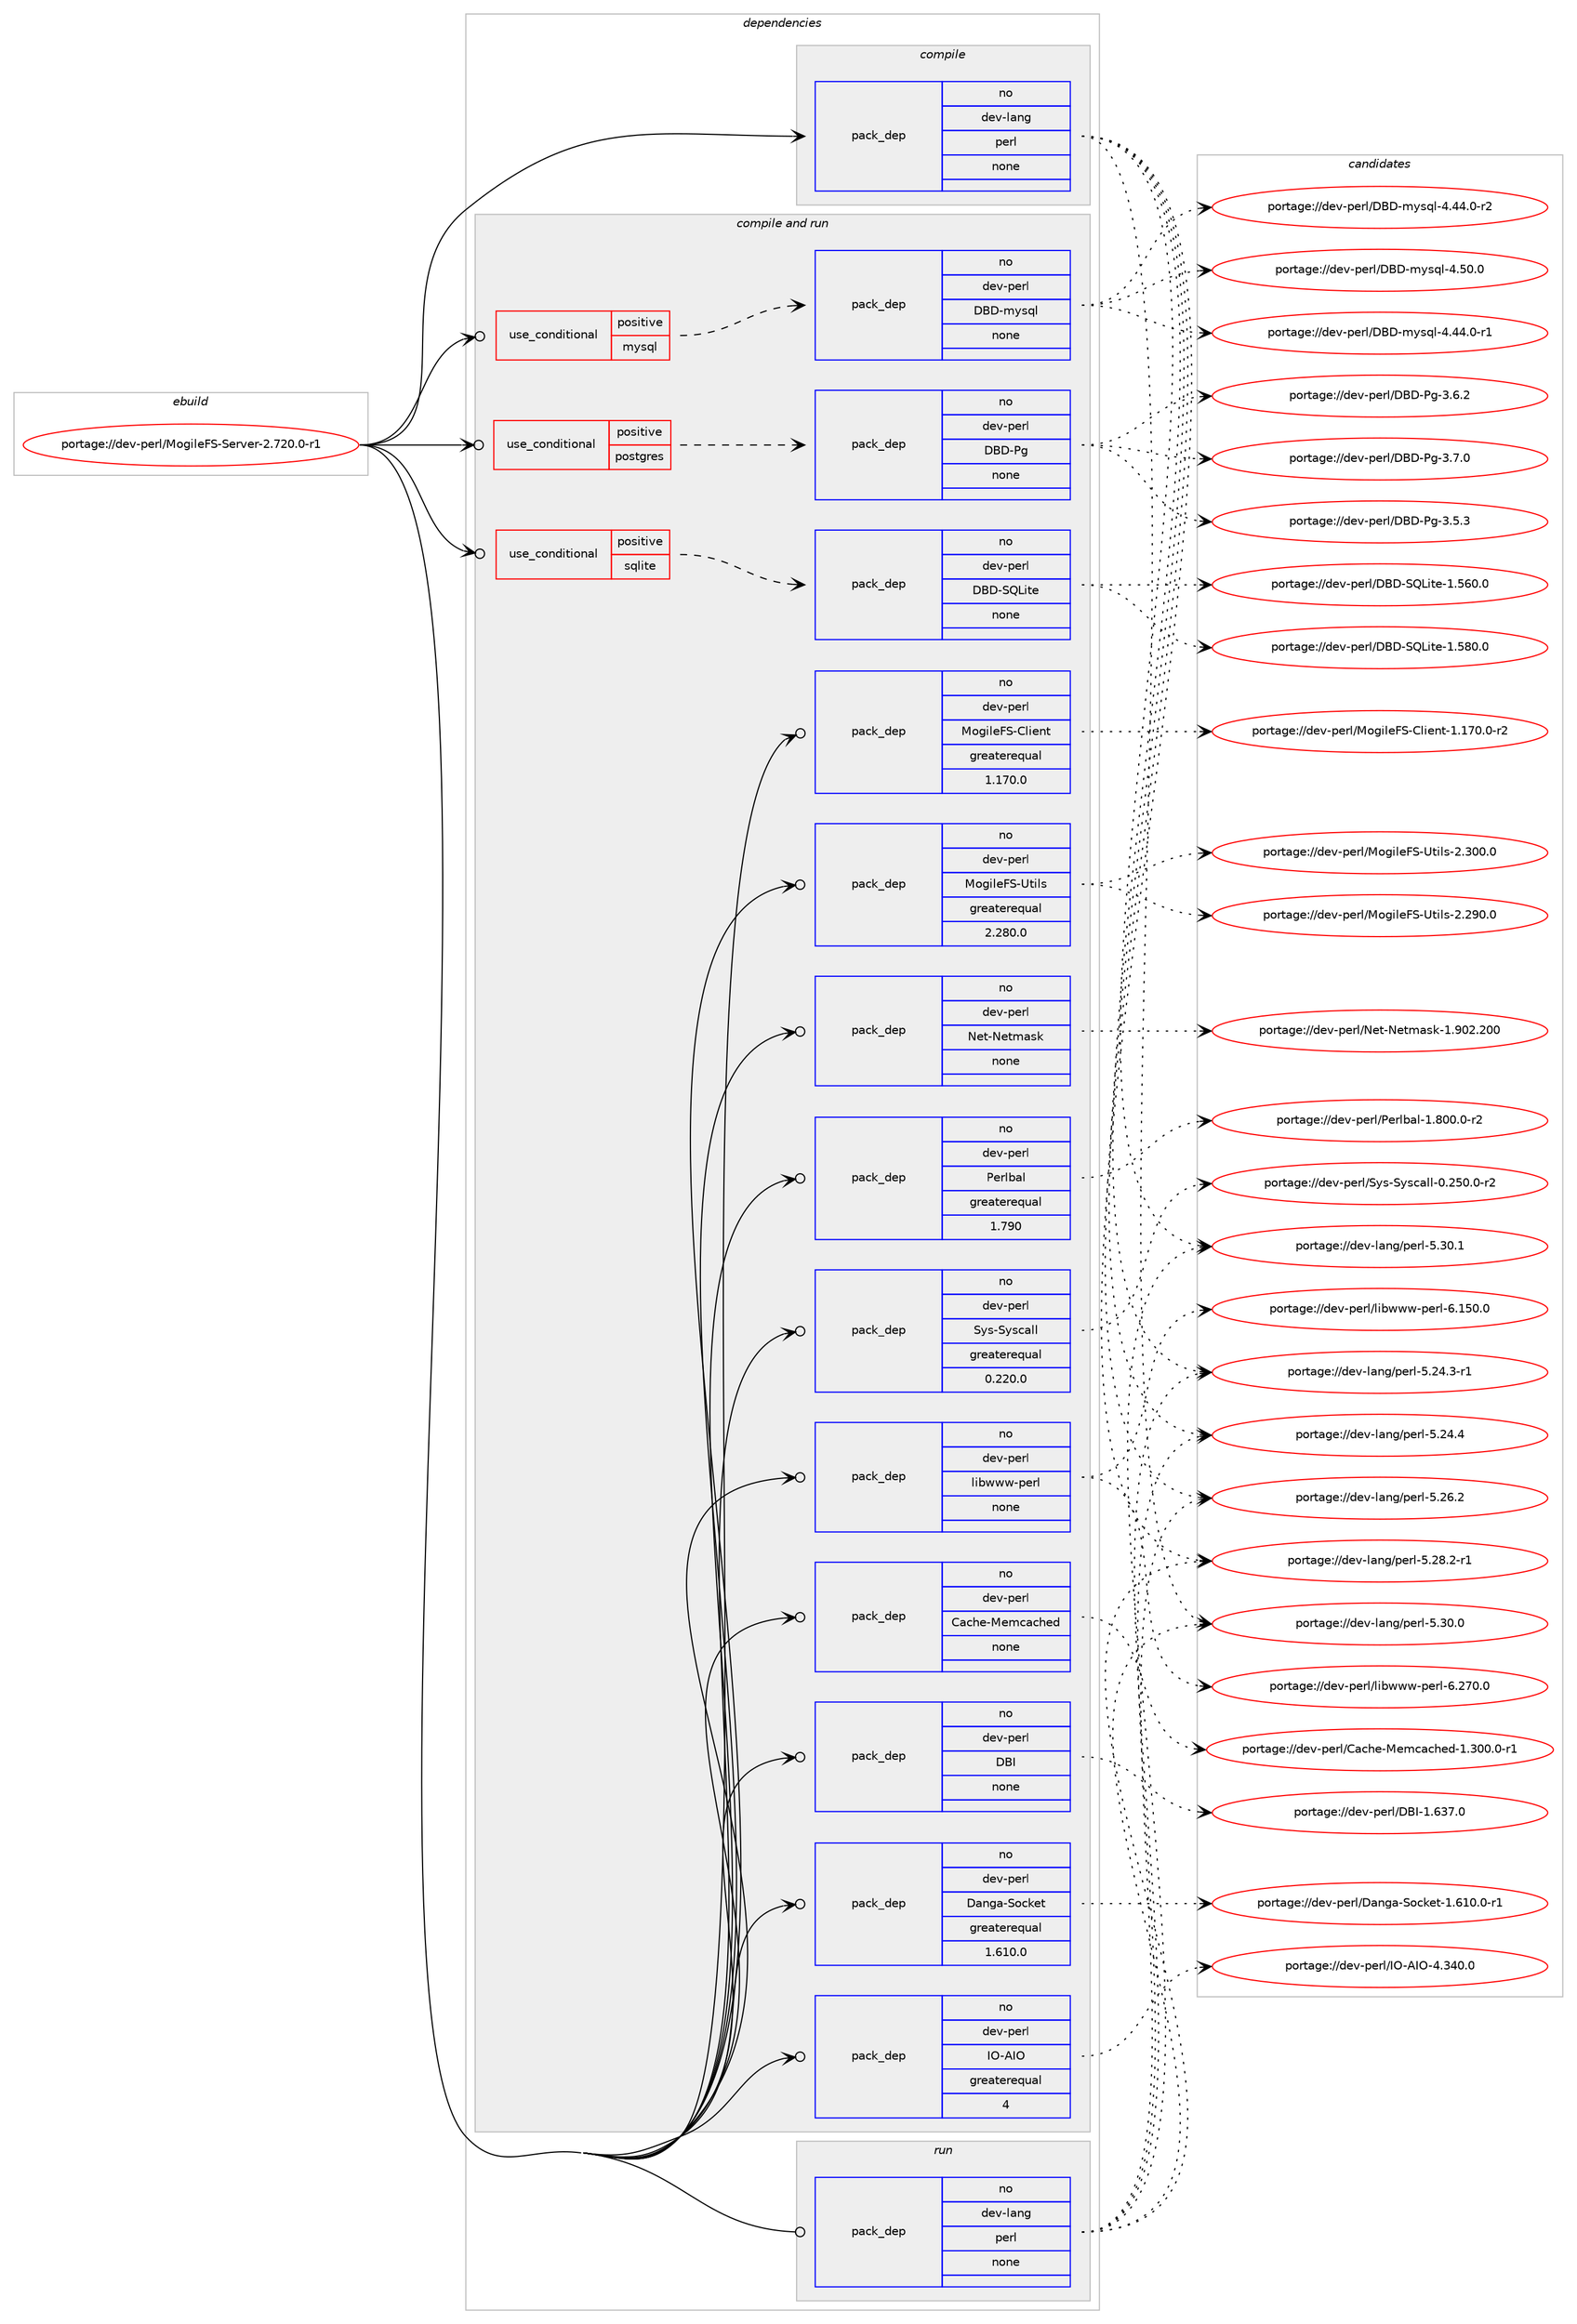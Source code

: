 digraph prolog {

# *************
# Graph options
# *************

newrank=true;
concentrate=true;
compound=true;
graph [rankdir=LR,fontname=Helvetica,fontsize=10,ranksep=1.5];#, ranksep=2.5, nodesep=0.2];
edge  [arrowhead=vee];
node  [fontname=Helvetica,fontsize=10];

# **********
# The ebuild
# **********

subgraph cluster_leftcol {
color=gray;
rank=same;
label=<<i>ebuild</i>>;
id [label="portage://dev-perl/MogileFS-Server-2.720.0-r1", color=red, width=4, href="../dev-perl/MogileFS-Server-2.720.0-r1.svg"];
}

# ****************
# The dependencies
# ****************

subgraph cluster_midcol {
color=gray;
label=<<i>dependencies</i>>;
subgraph cluster_compile {
fillcolor="#eeeeee";
style=filled;
label=<<i>compile</i>>;
subgraph pack89947 {
dependency116404 [label=<<TABLE BORDER="0" CELLBORDER="1" CELLSPACING="0" CELLPADDING="4" WIDTH="220"><TR><TD ROWSPAN="6" CELLPADDING="30">pack_dep</TD></TR><TR><TD WIDTH="110">no</TD></TR><TR><TD>dev-lang</TD></TR><TR><TD>perl</TD></TR><TR><TD>none</TD></TR><TR><TD></TD></TR></TABLE>>, shape=none, color=blue];
}
id:e -> dependency116404:w [weight=20,style="solid",arrowhead="vee"];
}
subgraph cluster_compileandrun {
fillcolor="#eeeeee";
style=filled;
label=<<i>compile and run</i>>;
subgraph cond23274 {
dependency116405 [label=<<TABLE BORDER="0" CELLBORDER="1" CELLSPACING="0" CELLPADDING="4"><TR><TD ROWSPAN="3" CELLPADDING="10">use_conditional</TD></TR><TR><TD>positive</TD></TR><TR><TD>mysql</TD></TR></TABLE>>, shape=none, color=red];
subgraph pack89948 {
dependency116406 [label=<<TABLE BORDER="0" CELLBORDER="1" CELLSPACING="0" CELLPADDING="4" WIDTH="220"><TR><TD ROWSPAN="6" CELLPADDING="30">pack_dep</TD></TR><TR><TD WIDTH="110">no</TD></TR><TR><TD>dev-perl</TD></TR><TR><TD>DBD-mysql</TD></TR><TR><TD>none</TD></TR><TR><TD></TD></TR></TABLE>>, shape=none, color=blue];
}
dependency116405:e -> dependency116406:w [weight=20,style="dashed",arrowhead="vee"];
}
id:e -> dependency116405:w [weight=20,style="solid",arrowhead="odotvee"];
subgraph cond23275 {
dependency116407 [label=<<TABLE BORDER="0" CELLBORDER="1" CELLSPACING="0" CELLPADDING="4"><TR><TD ROWSPAN="3" CELLPADDING="10">use_conditional</TD></TR><TR><TD>positive</TD></TR><TR><TD>postgres</TD></TR></TABLE>>, shape=none, color=red];
subgraph pack89949 {
dependency116408 [label=<<TABLE BORDER="0" CELLBORDER="1" CELLSPACING="0" CELLPADDING="4" WIDTH="220"><TR><TD ROWSPAN="6" CELLPADDING="30">pack_dep</TD></TR><TR><TD WIDTH="110">no</TD></TR><TR><TD>dev-perl</TD></TR><TR><TD>DBD-Pg</TD></TR><TR><TD>none</TD></TR><TR><TD></TD></TR></TABLE>>, shape=none, color=blue];
}
dependency116407:e -> dependency116408:w [weight=20,style="dashed",arrowhead="vee"];
}
id:e -> dependency116407:w [weight=20,style="solid",arrowhead="odotvee"];
subgraph cond23276 {
dependency116409 [label=<<TABLE BORDER="0" CELLBORDER="1" CELLSPACING="0" CELLPADDING="4"><TR><TD ROWSPAN="3" CELLPADDING="10">use_conditional</TD></TR><TR><TD>positive</TD></TR><TR><TD>sqlite</TD></TR></TABLE>>, shape=none, color=red];
subgraph pack89950 {
dependency116410 [label=<<TABLE BORDER="0" CELLBORDER="1" CELLSPACING="0" CELLPADDING="4" WIDTH="220"><TR><TD ROWSPAN="6" CELLPADDING="30">pack_dep</TD></TR><TR><TD WIDTH="110">no</TD></TR><TR><TD>dev-perl</TD></TR><TR><TD>DBD-SQLite</TD></TR><TR><TD>none</TD></TR><TR><TD></TD></TR></TABLE>>, shape=none, color=blue];
}
dependency116409:e -> dependency116410:w [weight=20,style="dashed",arrowhead="vee"];
}
id:e -> dependency116409:w [weight=20,style="solid",arrowhead="odotvee"];
subgraph pack89951 {
dependency116411 [label=<<TABLE BORDER="0" CELLBORDER="1" CELLSPACING="0" CELLPADDING="4" WIDTH="220"><TR><TD ROWSPAN="6" CELLPADDING="30">pack_dep</TD></TR><TR><TD WIDTH="110">no</TD></TR><TR><TD>dev-perl</TD></TR><TR><TD>Cache-Memcached</TD></TR><TR><TD>none</TD></TR><TR><TD></TD></TR></TABLE>>, shape=none, color=blue];
}
id:e -> dependency116411:w [weight=20,style="solid",arrowhead="odotvee"];
subgraph pack89952 {
dependency116412 [label=<<TABLE BORDER="0" CELLBORDER="1" CELLSPACING="0" CELLPADDING="4" WIDTH="220"><TR><TD ROWSPAN="6" CELLPADDING="30">pack_dep</TD></TR><TR><TD WIDTH="110">no</TD></TR><TR><TD>dev-perl</TD></TR><TR><TD>DBI</TD></TR><TR><TD>none</TD></TR><TR><TD></TD></TR></TABLE>>, shape=none, color=blue];
}
id:e -> dependency116412:w [weight=20,style="solid",arrowhead="odotvee"];
subgraph pack89953 {
dependency116413 [label=<<TABLE BORDER="0" CELLBORDER="1" CELLSPACING="0" CELLPADDING="4" WIDTH="220"><TR><TD ROWSPAN="6" CELLPADDING="30">pack_dep</TD></TR><TR><TD WIDTH="110">no</TD></TR><TR><TD>dev-perl</TD></TR><TR><TD>Danga-Socket</TD></TR><TR><TD>greaterequal</TD></TR><TR><TD>1.610.0</TD></TR></TABLE>>, shape=none, color=blue];
}
id:e -> dependency116413:w [weight=20,style="solid",arrowhead="odotvee"];
subgraph pack89954 {
dependency116414 [label=<<TABLE BORDER="0" CELLBORDER="1" CELLSPACING="0" CELLPADDING="4" WIDTH="220"><TR><TD ROWSPAN="6" CELLPADDING="30">pack_dep</TD></TR><TR><TD WIDTH="110">no</TD></TR><TR><TD>dev-perl</TD></TR><TR><TD>IO-AIO</TD></TR><TR><TD>greaterequal</TD></TR><TR><TD>4</TD></TR></TABLE>>, shape=none, color=blue];
}
id:e -> dependency116414:w [weight=20,style="solid",arrowhead="odotvee"];
subgraph pack89955 {
dependency116415 [label=<<TABLE BORDER="0" CELLBORDER="1" CELLSPACING="0" CELLPADDING="4" WIDTH="220"><TR><TD ROWSPAN="6" CELLPADDING="30">pack_dep</TD></TR><TR><TD WIDTH="110">no</TD></TR><TR><TD>dev-perl</TD></TR><TR><TD>MogileFS-Client</TD></TR><TR><TD>greaterequal</TD></TR><TR><TD>1.170.0</TD></TR></TABLE>>, shape=none, color=blue];
}
id:e -> dependency116415:w [weight=20,style="solid",arrowhead="odotvee"];
subgraph pack89956 {
dependency116416 [label=<<TABLE BORDER="0" CELLBORDER="1" CELLSPACING="0" CELLPADDING="4" WIDTH="220"><TR><TD ROWSPAN="6" CELLPADDING="30">pack_dep</TD></TR><TR><TD WIDTH="110">no</TD></TR><TR><TD>dev-perl</TD></TR><TR><TD>MogileFS-Utils</TD></TR><TR><TD>greaterequal</TD></TR><TR><TD>2.280.0</TD></TR></TABLE>>, shape=none, color=blue];
}
id:e -> dependency116416:w [weight=20,style="solid",arrowhead="odotvee"];
subgraph pack89957 {
dependency116417 [label=<<TABLE BORDER="0" CELLBORDER="1" CELLSPACING="0" CELLPADDING="4" WIDTH="220"><TR><TD ROWSPAN="6" CELLPADDING="30">pack_dep</TD></TR><TR><TD WIDTH="110">no</TD></TR><TR><TD>dev-perl</TD></TR><TR><TD>Net-Netmask</TD></TR><TR><TD>none</TD></TR><TR><TD></TD></TR></TABLE>>, shape=none, color=blue];
}
id:e -> dependency116417:w [weight=20,style="solid",arrowhead="odotvee"];
subgraph pack89958 {
dependency116418 [label=<<TABLE BORDER="0" CELLBORDER="1" CELLSPACING="0" CELLPADDING="4" WIDTH="220"><TR><TD ROWSPAN="6" CELLPADDING="30">pack_dep</TD></TR><TR><TD WIDTH="110">no</TD></TR><TR><TD>dev-perl</TD></TR><TR><TD>Perlbal</TD></TR><TR><TD>greaterequal</TD></TR><TR><TD>1.790</TD></TR></TABLE>>, shape=none, color=blue];
}
id:e -> dependency116418:w [weight=20,style="solid",arrowhead="odotvee"];
subgraph pack89959 {
dependency116419 [label=<<TABLE BORDER="0" CELLBORDER="1" CELLSPACING="0" CELLPADDING="4" WIDTH="220"><TR><TD ROWSPAN="6" CELLPADDING="30">pack_dep</TD></TR><TR><TD WIDTH="110">no</TD></TR><TR><TD>dev-perl</TD></TR><TR><TD>Sys-Syscall</TD></TR><TR><TD>greaterequal</TD></TR><TR><TD>0.220.0</TD></TR></TABLE>>, shape=none, color=blue];
}
id:e -> dependency116419:w [weight=20,style="solid",arrowhead="odotvee"];
subgraph pack89960 {
dependency116420 [label=<<TABLE BORDER="0" CELLBORDER="1" CELLSPACING="0" CELLPADDING="4" WIDTH="220"><TR><TD ROWSPAN="6" CELLPADDING="30">pack_dep</TD></TR><TR><TD WIDTH="110">no</TD></TR><TR><TD>dev-perl</TD></TR><TR><TD>libwww-perl</TD></TR><TR><TD>none</TD></TR><TR><TD></TD></TR></TABLE>>, shape=none, color=blue];
}
id:e -> dependency116420:w [weight=20,style="solid",arrowhead="odotvee"];
}
subgraph cluster_run {
fillcolor="#eeeeee";
style=filled;
label=<<i>run</i>>;
subgraph pack89961 {
dependency116421 [label=<<TABLE BORDER="0" CELLBORDER="1" CELLSPACING="0" CELLPADDING="4" WIDTH="220"><TR><TD ROWSPAN="6" CELLPADDING="30">pack_dep</TD></TR><TR><TD WIDTH="110">no</TD></TR><TR><TD>dev-lang</TD></TR><TR><TD>perl</TD></TR><TR><TD>none</TD></TR><TR><TD></TD></TR></TABLE>>, shape=none, color=blue];
}
id:e -> dependency116421:w [weight=20,style="solid",arrowhead="odot"];
}
}

# **************
# The candidates
# **************

subgraph cluster_choices {
rank=same;
color=gray;
label=<<i>candidates</i>>;

subgraph choice89947 {
color=black;
nodesep=1;
choiceportage100101118451089711010347112101114108455346505246514511449 [label="portage://dev-lang/perl-5.24.3-r1", color=red, width=4,href="../dev-lang/perl-5.24.3-r1.svg"];
choiceportage10010111845108971101034711210111410845534650524652 [label="portage://dev-lang/perl-5.24.4", color=red, width=4,href="../dev-lang/perl-5.24.4.svg"];
choiceportage10010111845108971101034711210111410845534650544650 [label="portage://dev-lang/perl-5.26.2", color=red, width=4,href="../dev-lang/perl-5.26.2.svg"];
choiceportage100101118451089711010347112101114108455346505646504511449 [label="portage://dev-lang/perl-5.28.2-r1", color=red, width=4,href="../dev-lang/perl-5.28.2-r1.svg"];
choiceportage10010111845108971101034711210111410845534651484648 [label="portage://dev-lang/perl-5.30.0", color=red, width=4,href="../dev-lang/perl-5.30.0.svg"];
choiceportage10010111845108971101034711210111410845534651484649 [label="portage://dev-lang/perl-5.30.1", color=red, width=4,href="../dev-lang/perl-5.30.1.svg"];
dependency116404:e -> choiceportage100101118451089711010347112101114108455346505246514511449:w [style=dotted,weight="100"];
dependency116404:e -> choiceportage10010111845108971101034711210111410845534650524652:w [style=dotted,weight="100"];
dependency116404:e -> choiceportage10010111845108971101034711210111410845534650544650:w [style=dotted,weight="100"];
dependency116404:e -> choiceportage100101118451089711010347112101114108455346505646504511449:w [style=dotted,weight="100"];
dependency116404:e -> choiceportage10010111845108971101034711210111410845534651484648:w [style=dotted,weight="100"];
dependency116404:e -> choiceportage10010111845108971101034711210111410845534651484649:w [style=dotted,weight="100"];
}
subgraph choice89948 {
color=black;
nodesep=1;
choiceportage100101118451121011141084768666845109121115113108455246525246484511449 [label="portage://dev-perl/DBD-mysql-4.44.0-r1", color=red, width=4,href="../dev-perl/DBD-mysql-4.44.0-r1.svg"];
choiceportage100101118451121011141084768666845109121115113108455246525246484511450 [label="portage://dev-perl/DBD-mysql-4.44.0-r2", color=red, width=4,href="../dev-perl/DBD-mysql-4.44.0-r2.svg"];
choiceportage10010111845112101114108476866684510912111511310845524653484648 [label="portage://dev-perl/DBD-mysql-4.50.0", color=red, width=4,href="../dev-perl/DBD-mysql-4.50.0.svg"];
dependency116406:e -> choiceportage100101118451121011141084768666845109121115113108455246525246484511449:w [style=dotted,weight="100"];
dependency116406:e -> choiceportage100101118451121011141084768666845109121115113108455246525246484511450:w [style=dotted,weight="100"];
dependency116406:e -> choiceportage10010111845112101114108476866684510912111511310845524653484648:w [style=dotted,weight="100"];
}
subgraph choice89949 {
color=black;
nodesep=1;
choiceportage10010111845112101114108476866684580103455146534651 [label="portage://dev-perl/DBD-Pg-3.5.3", color=red, width=4,href="../dev-perl/DBD-Pg-3.5.3.svg"];
choiceportage10010111845112101114108476866684580103455146544650 [label="portage://dev-perl/DBD-Pg-3.6.2", color=red, width=4,href="../dev-perl/DBD-Pg-3.6.2.svg"];
choiceportage10010111845112101114108476866684580103455146554648 [label="portage://dev-perl/DBD-Pg-3.7.0", color=red, width=4,href="../dev-perl/DBD-Pg-3.7.0.svg"];
dependency116408:e -> choiceportage10010111845112101114108476866684580103455146534651:w [style=dotted,weight="100"];
dependency116408:e -> choiceportage10010111845112101114108476866684580103455146544650:w [style=dotted,weight="100"];
dependency116408:e -> choiceportage10010111845112101114108476866684580103455146554648:w [style=dotted,weight="100"];
}
subgraph choice89950 {
color=black;
nodesep=1;
choiceportage1001011184511210111410847686668458381761051161014549465354484648 [label="portage://dev-perl/DBD-SQLite-1.560.0", color=red, width=4,href="../dev-perl/DBD-SQLite-1.560.0.svg"];
choiceportage1001011184511210111410847686668458381761051161014549465356484648 [label="portage://dev-perl/DBD-SQLite-1.580.0", color=red, width=4,href="../dev-perl/DBD-SQLite-1.580.0.svg"];
dependency116410:e -> choiceportage1001011184511210111410847686668458381761051161014549465354484648:w [style=dotted,weight="100"];
dependency116410:e -> choiceportage1001011184511210111410847686668458381761051161014549465356484648:w [style=dotted,weight="100"];
}
subgraph choice89951 {
color=black;
nodesep=1;
choiceportage1001011184511210111410847679799104101457710110999979910410110045494651484846484511449 [label="portage://dev-perl/Cache-Memcached-1.300.0-r1", color=red, width=4,href="../dev-perl/Cache-Memcached-1.300.0-r1.svg"];
dependency116411:e -> choiceportage1001011184511210111410847679799104101457710110999979910410110045494651484846484511449:w [style=dotted,weight="100"];
}
subgraph choice89952 {
color=black;
nodesep=1;
choiceportage10010111845112101114108476866734549465451554648 [label="portage://dev-perl/DBI-1.637.0", color=red, width=4,href="../dev-perl/DBI-1.637.0.svg"];
dependency116412:e -> choiceportage10010111845112101114108476866734549465451554648:w [style=dotted,weight="100"];
}
subgraph choice89953 {
color=black;
nodesep=1;
choiceportage100101118451121011141084768971101039745831119910710111645494654494846484511449 [label="portage://dev-perl/Danga-Socket-1.610.0-r1", color=red, width=4,href="../dev-perl/Danga-Socket-1.610.0-r1.svg"];
dependency116413:e -> choiceportage100101118451121011141084768971101039745831119910710111645494654494846484511449:w [style=dotted,weight="100"];
}
subgraph choice89954 {
color=black;
nodesep=1;
choiceportage10010111845112101114108477379456573794552465152484648 [label="portage://dev-perl/IO-AIO-4.340.0", color=red, width=4,href="../dev-perl/IO-AIO-4.340.0.svg"];
dependency116414:e -> choiceportage10010111845112101114108477379456573794552465152484648:w [style=dotted,weight="100"];
}
subgraph choice89955 {
color=black;
nodesep=1;
choiceportage1001011184511210111410847771111031051081017083456710810510111011645494649554846484511450 [label="portage://dev-perl/MogileFS-Client-1.170.0-r2", color=red, width=4,href="../dev-perl/MogileFS-Client-1.170.0-r2.svg"];
dependency116415:e -> choiceportage1001011184511210111410847771111031051081017083456710810510111011645494649554846484511450:w [style=dotted,weight="100"];
}
subgraph choice89956 {
color=black;
nodesep=1;
choiceportage100101118451121011141084777111103105108101708345851161051081154550465057484648 [label="portage://dev-perl/MogileFS-Utils-2.290.0", color=red, width=4,href="../dev-perl/MogileFS-Utils-2.290.0.svg"];
choiceportage100101118451121011141084777111103105108101708345851161051081154550465148484648 [label="portage://dev-perl/MogileFS-Utils-2.300.0", color=red, width=4,href="../dev-perl/MogileFS-Utils-2.300.0.svg"];
dependency116416:e -> choiceportage100101118451121011141084777111103105108101708345851161051081154550465057484648:w [style=dotted,weight="100"];
dependency116416:e -> choiceportage100101118451121011141084777111103105108101708345851161051081154550465148484648:w [style=dotted,weight="100"];
}
subgraph choice89957 {
color=black;
nodesep=1;
choiceportage10010111845112101114108477810111645781011161099711510745494657485046504848 [label="portage://dev-perl/Net-Netmask-1.902.200", color=red, width=4,href="../dev-perl/Net-Netmask-1.902.200.svg"];
dependency116417:e -> choiceportage10010111845112101114108477810111645781011161099711510745494657485046504848:w [style=dotted,weight="100"];
}
subgraph choice89958 {
color=black;
nodesep=1;
choiceportage100101118451121011141084780101114108989710845494656484846484511450 [label="portage://dev-perl/Perlbal-1.800.0-r2", color=red, width=4,href="../dev-perl/Perlbal-1.800.0-r2.svg"];
dependency116418:e -> choiceportage100101118451121011141084780101114108989710845494656484846484511450:w [style=dotted,weight="100"];
}
subgraph choice89959 {
color=black;
nodesep=1;
choiceportage1001011184511210111410847831211154583121115999710810845484650534846484511450 [label="portage://dev-perl/Sys-Syscall-0.250.0-r2", color=red, width=4,href="../dev-perl/Sys-Syscall-0.250.0-r2.svg"];
dependency116419:e -> choiceportage1001011184511210111410847831211154583121115999710810845484650534846484511450:w [style=dotted,weight="100"];
}
subgraph choice89960 {
color=black;
nodesep=1;
choiceportage100101118451121011141084710810598119119119451121011141084554464953484648 [label="portage://dev-perl/libwww-perl-6.150.0", color=red, width=4,href="../dev-perl/libwww-perl-6.150.0.svg"];
choiceportage100101118451121011141084710810598119119119451121011141084554465055484648 [label="portage://dev-perl/libwww-perl-6.270.0", color=red, width=4,href="../dev-perl/libwww-perl-6.270.0.svg"];
dependency116420:e -> choiceportage100101118451121011141084710810598119119119451121011141084554464953484648:w [style=dotted,weight="100"];
dependency116420:e -> choiceportage100101118451121011141084710810598119119119451121011141084554465055484648:w [style=dotted,weight="100"];
}
subgraph choice89961 {
color=black;
nodesep=1;
choiceportage100101118451089711010347112101114108455346505246514511449 [label="portage://dev-lang/perl-5.24.3-r1", color=red, width=4,href="../dev-lang/perl-5.24.3-r1.svg"];
choiceportage10010111845108971101034711210111410845534650524652 [label="portage://dev-lang/perl-5.24.4", color=red, width=4,href="../dev-lang/perl-5.24.4.svg"];
choiceportage10010111845108971101034711210111410845534650544650 [label="portage://dev-lang/perl-5.26.2", color=red, width=4,href="../dev-lang/perl-5.26.2.svg"];
choiceportage100101118451089711010347112101114108455346505646504511449 [label="portage://dev-lang/perl-5.28.2-r1", color=red, width=4,href="../dev-lang/perl-5.28.2-r1.svg"];
choiceportage10010111845108971101034711210111410845534651484648 [label="portage://dev-lang/perl-5.30.0", color=red, width=4,href="../dev-lang/perl-5.30.0.svg"];
choiceportage10010111845108971101034711210111410845534651484649 [label="portage://dev-lang/perl-5.30.1", color=red, width=4,href="../dev-lang/perl-5.30.1.svg"];
dependency116421:e -> choiceportage100101118451089711010347112101114108455346505246514511449:w [style=dotted,weight="100"];
dependency116421:e -> choiceportage10010111845108971101034711210111410845534650524652:w [style=dotted,weight="100"];
dependency116421:e -> choiceportage10010111845108971101034711210111410845534650544650:w [style=dotted,weight="100"];
dependency116421:e -> choiceportage100101118451089711010347112101114108455346505646504511449:w [style=dotted,weight="100"];
dependency116421:e -> choiceportage10010111845108971101034711210111410845534651484648:w [style=dotted,weight="100"];
dependency116421:e -> choiceportage10010111845108971101034711210111410845534651484649:w [style=dotted,weight="100"];
}
}

}
